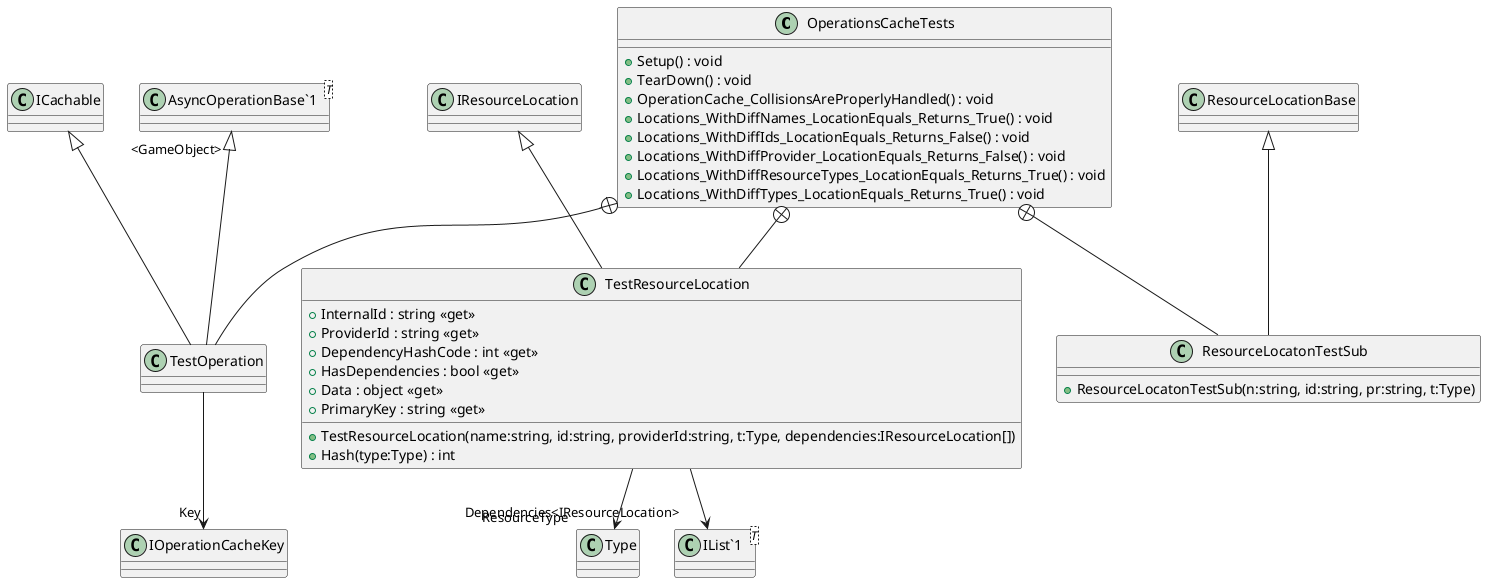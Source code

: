 @startuml
class OperationsCacheTests {
    + Setup() : void
    + TearDown() : void
    + OperationCache_CollisionsAreProperlyHandled() : void
    + Locations_WithDiffNames_LocationEquals_Returns_True() : void
    + Locations_WithDiffIds_LocationEquals_Returns_False() : void
    + Locations_WithDiffProvider_LocationEquals_Returns_False() : void
    + Locations_WithDiffResourceTypes_LocationEquals_Returns_True() : void
    + Locations_WithDiffTypes_LocationEquals_Returns_True() : void
}
class TestOperation {
}
class TestResourceLocation {
    + TestResourceLocation(name:string, id:string, providerId:string, t:Type, dependencies:IResourceLocation[])
    + InternalId : string <<get>>
    + ProviderId : string <<get>>
    + Hash(type:Type) : int
    + DependencyHashCode : int <<get>>
    + HasDependencies : bool <<get>>
    + Data : object <<get>>
    + PrimaryKey : string <<get>>
}
class ResourceLocatonTestSub {
    + ResourceLocatonTestSub(n:string, id:string, pr:string, t:Type)
}
class "AsyncOperationBase`1"<T> {
}
class "IList`1"<T> {
}
OperationsCacheTests +-- TestOperation
"AsyncOperationBase`1" "<GameObject>" <|-- TestOperation
ICachable <|-- TestOperation
TestOperation --> "Key" IOperationCacheKey
OperationsCacheTests +-- TestResourceLocation
IResourceLocation <|-- TestResourceLocation
TestResourceLocation --> "Dependencies<IResourceLocation>" "IList`1"
TestResourceLocation --> "ResourceType" Type
OperationsCacheTests +-- ResourceLocatonTestSub
ResourceLocationBase <|-- ResourceLocatonTestSub
@enduml

